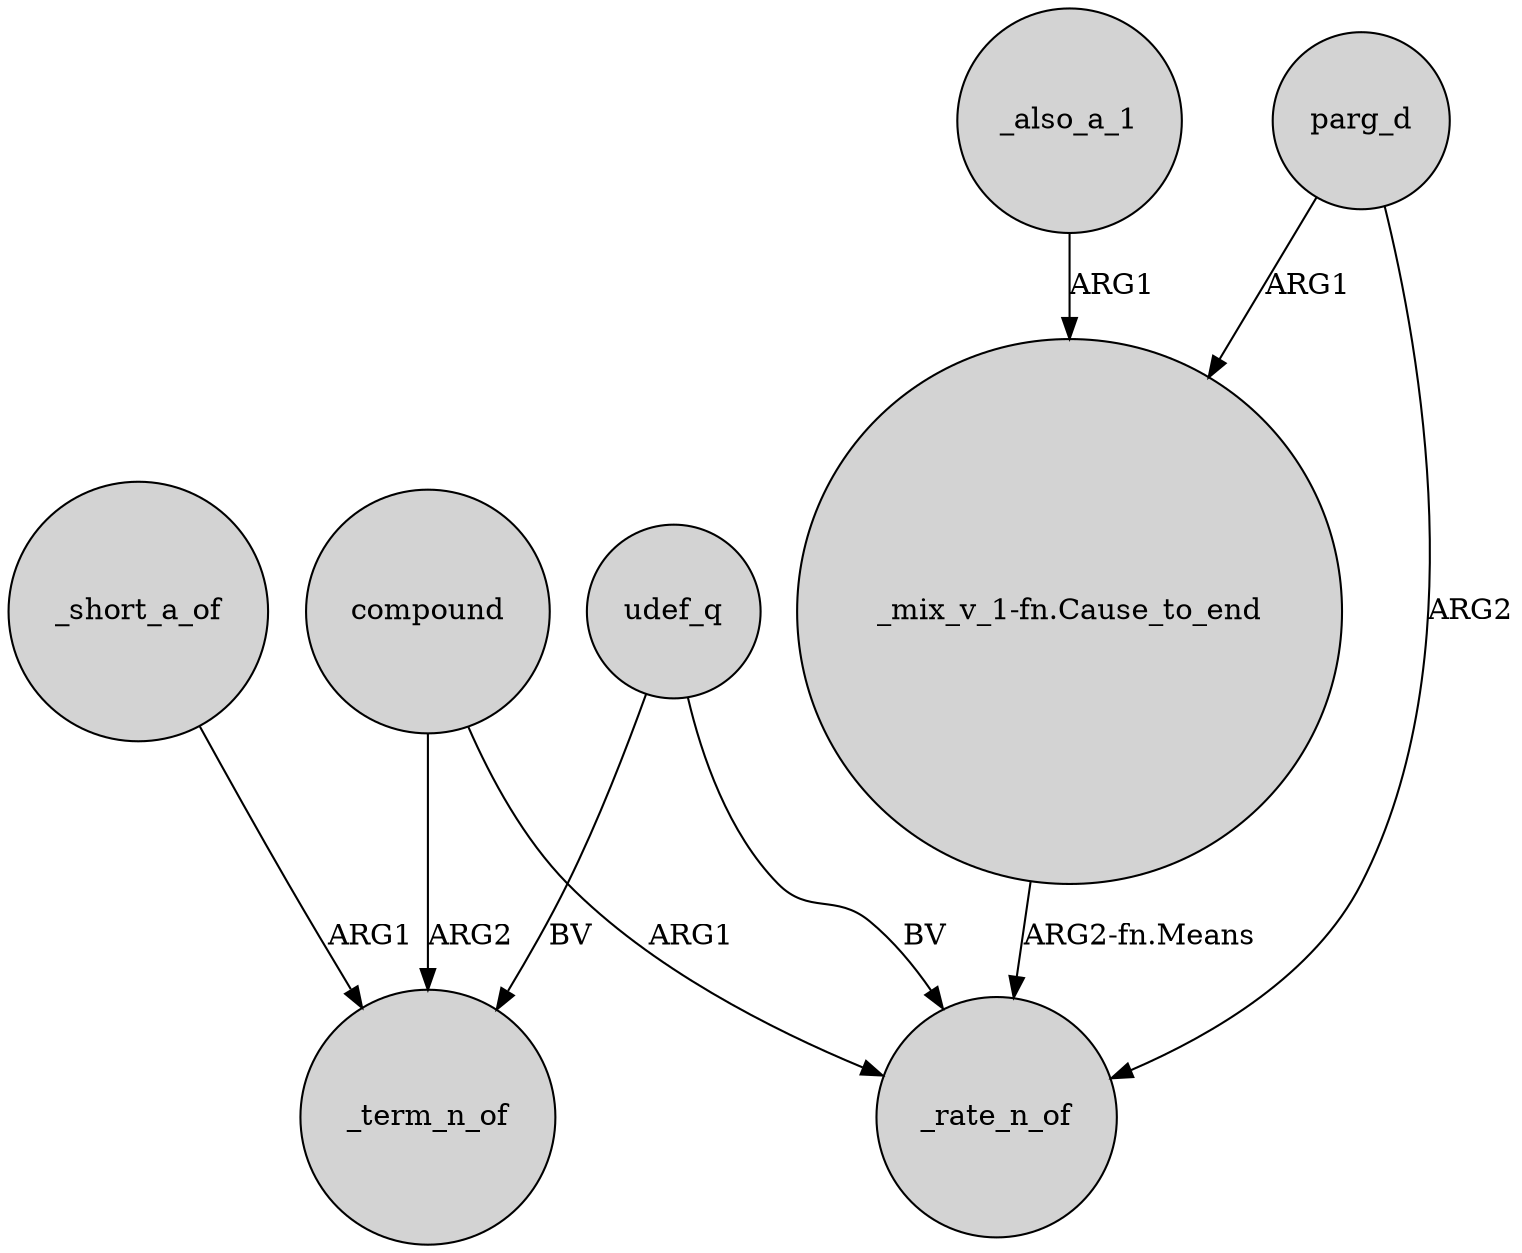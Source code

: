 digraph {
	node [shape=circle style=filled]
	udef_q -> _term_n_of [label=BV]
	"_mix_v_1-fn.Cause_to_end" -> _rate_n_of [label="ARG2-fn.Means"]
	parg_d -> "_mix_v_1-fn.Cause_to_end" [label=ARG1]
	_also_a_1 -> "_mix_v_1-fn.Cause_to_end" [label=ARG1]
	compound -> _rate_n_of [label=ARG1]
	udef_q -> _rate_n_of [label=BV]
	parg_d -> _rate_n_of [label=ARG2]
	compound -> _term_n_of [label=ARG2]
	_short_a_of -> _term_n_of [label=ARG1]
}

